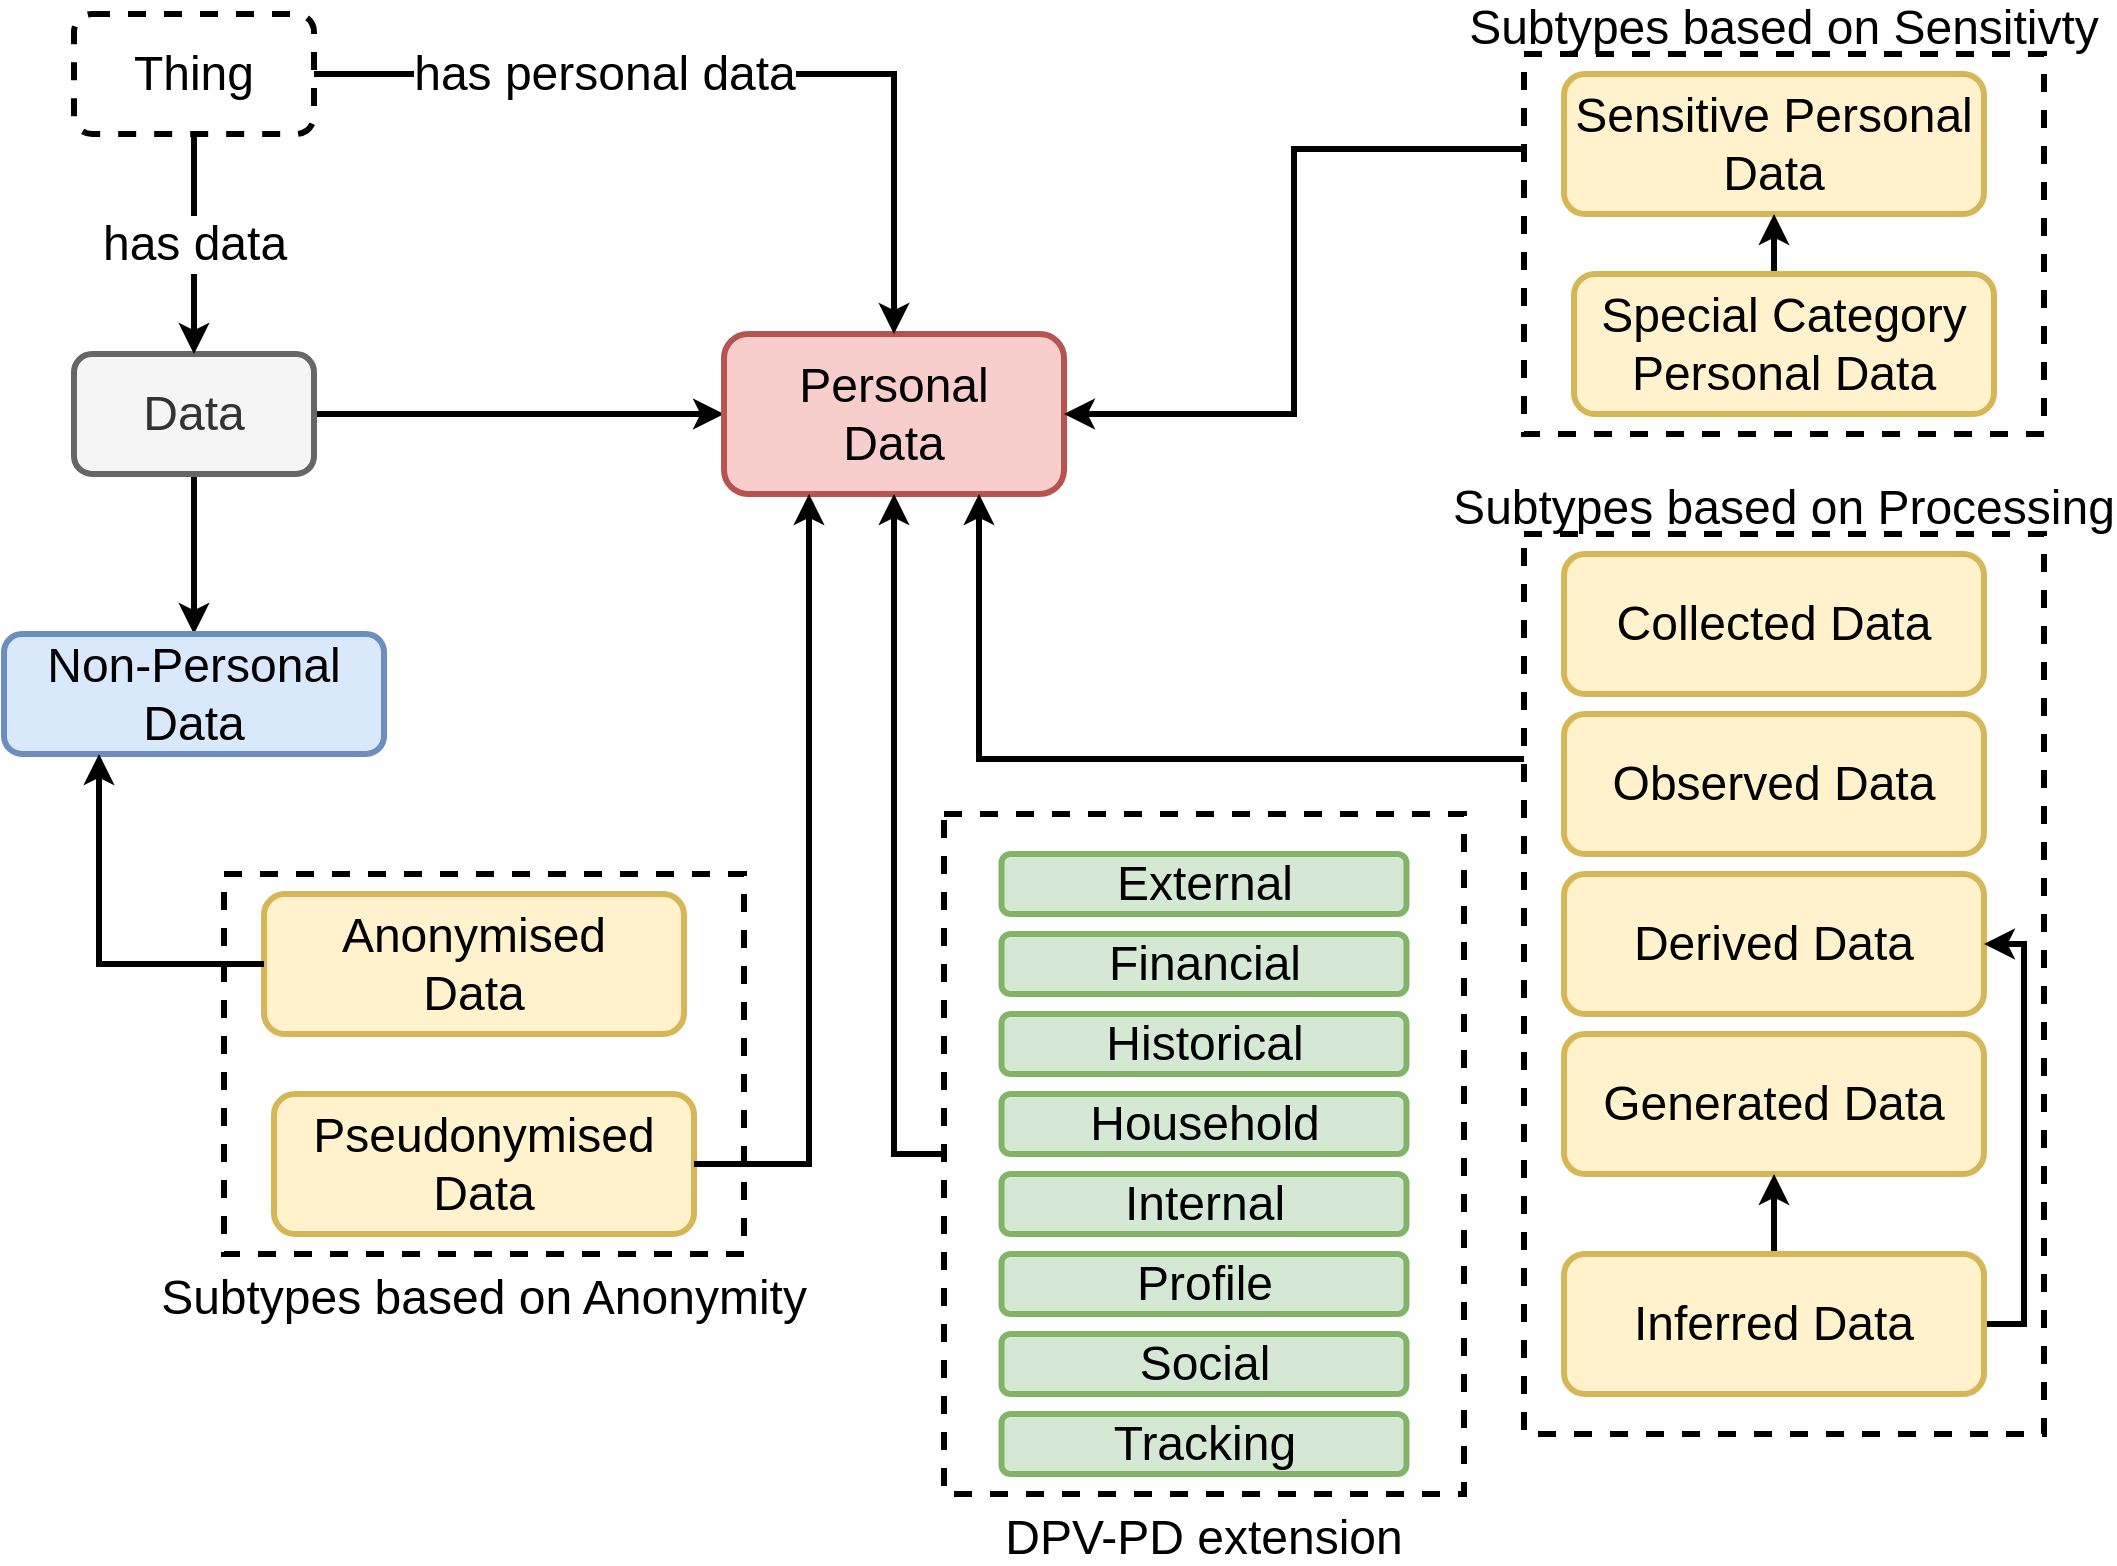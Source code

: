 <mxfile version="20.3.0" type="device"><diagram id="MCb1BaHmv-Wzf0Eb0gBr" name="Page-1"><mxGraphModel dx="1422" dy="862" grid="1" gridSize="10" guides="1" tooltips="1" connect="1" arrows="1" fold="1" page="1" pageScale="1" pageWidth="1169" pageHeight="827" math="0" shadow="0"><root><mxCell id="0"/><mxCell id="1" parent="0"/><mxCell id="iSbIiVIZvGPPzEn7hVxQ-3" value="" style="edgeStyle=orthogonalEdgeStyle;rounded=0;orthogonalLoop=1;jettySize=auto;html=1;fontSize=24;strokeWidth=3;" parent="1" source="iSbIiVIZvGPPzEn7hVxQ-1" edge="1"><mxGeometry relative="1" as="geometry"><mxPoint x="400" y="240" as="targetPoint"/></mxGeometry></mxCell><mxCell id="iSbIiVIZvGPPzEn7hVxQ-5" value="" style="edgeStyle=orthogonalEdgeStyle;rounded=0;orthogonalLoop=1;jettySize=auto;html=1;fontSize=24;strokeWidth=3;" parent="1" source="iSbIiVIZvGPPzEn7hVxQ-1" target="iSbIiVIZvGPPzEn7hVxQ-4" edge="1"><mxGeometry relative="1" as="geometry"/></mxCell><mxCell id="iSbIiVIZvGPPzEn7hVxQ-1" value="Data" style="rounded=1;whiteSpace=wrap;html=1;fontSize=24;fillColor=#f5f5f5;fontColor=#333333;strokeColor=#666666;strokeWidth=3;" parent="1" vertex="1"><mxGeometry x="75" y="210" width="120" height="60" as="geometry"/></mxCell><mxCell id="iSbIiVIZvGPPzEn7hVxQ-2" value="Personal&lt;br&gt;Data" style="whiteSpace=wrap;html=1;fontSize=24;rounded=1;fillColor=#f8cecc;strokeColor=#b85450;strokeWidth=3;" parent="1" vertex="1"><mxGeometry x="400" y="200" width="170" height="80" as="geometry"/></mxCell><mxCell id="iSbIiVIZvGPPzEn7hVxQ-4" value="Non-Personal Data" style="whiteSpace=wrap;html=1;fontSize=24;rounded=1;fillColor=#dae8fc;strokeColor=#6c8ebf;strokeWidth=3;" parent="1" vertex="1"><mxGeometry x="40" y="350" width="190" height="60" as="geometry"/></mxCell><mxCell id="iSbIiVIZvGPPzEn7hVxQ-9" style="edgeStyle=orthogonalEdgeStyle;rounded=0;orthogonalLoop=1;jettySize=auto;html=1;exitX=0;exitY=0.25;exitDx=0;exitDy=0;entryX=1;entryY=0.5;entryDx=0;entryDy=0;fontSize=24;strokeWidth=3;" parent="1" source="iSbIiVIZvGPPzEn7hVxQ-6" target="iSbIiVIZvGPPzEn7hVxQ-2" edge="1"><mxGeometry relative="1" as="geometry"/></mxCell><mxCell id="iSbIiVIZvGPPzEn7hVxQ-10" value="Subtypes based on Sensitivty" style="group;labelPosition=center;verticalLabelPosition=top;align=center;verticalAlign=bottom;fontSize=24;strokeWidth=3;" parent="1" vertex="1" connectable="0"><mxGeometry x="800" y="60" width="260" height="190" as="geometry"/></mxCell><mxCell id="iSbIiVIZvGPPzEn7hVxQ-6" value="" style="rounded=0;whiteSpace=wrap;html=1;fontSize=24;dashed=1;strokeWidth=3;" parent="iSbIiVIZvGPPzEn7hVxQ-10" vertex="1"><mxGeometry width="260" height="190" as="geometry"/></mxCell><mxCell id="iSbIiVIZvGPPzEn7hVxQ-7" value="Sensitive Personal Data" style="whiteSpace=wrap;html=1;fontSize=24;rounded=1;fillColor=#fff2cc;strokeColor=#d6b656;strokeWidth=3;" parent="iSbIiVIZvGPPzEn7hVxQ-10" vertex="1"><mxGeometry x="20" y="10" width="210" height="70" as="geometry"/></mxCell><mxCell id="iSbIiVIZvGPPzEn7hVxQ-24" style="edgeStyle=orthogonalEdgeStyle;rounded=0;orthogonalLoop=1;jettySize=auto;html=1;exitX=0.5;exitY=0;exitDx=0;exitDy=0;entryX=0.5;entryY=1;entryDx=0;entryDy=0;strokeWidth=3;fontSize=24;" parent="iSbIiVIZvGPPzEn7hVxQ-10" source="iSbIiVIZvGPPzEn7hVxQ-8" target="iSbIiVIZvGPPzEn7hVxQ-7" edge="1"><mxGeometry relative="1" as="geometry"/></mxCell><mxCell id="iSbIiVIZvGPPzEn7hVxQ-8" value="Special Category Personal Data" style="whiteSpace=wrap;html=1;fontSize=24;rounded=1;fillColor=#fff2cc;strokeColor=#d6b656;strokeWidth=3;" parent="iSbIiVIZvGPPzEn7hVxQ-10" vertex="1"><mxGeometry x="25" y="110" width="210" height="70" as="geometry"/></mxCell><mxCell id="iSbIiVIZvGPPzEn7hVxQ-11" value="Subtypes based on Anonymity" style="group;labelPosition=center;verticalLabelPosition=bottom;align=center;verticalAlign=top;fontSize=24;strokeWidth=3;" parent="1" vertex="1" connectable="0"><mxGeometry x="150" y="470" width="260" height="190" as="geometry"/></mxCell><mxCell id="iSbIiVIZvGPPzEn7hVxQ-12" value="" style="rounded=0;whiteSpace=wrap;html=1;fontSize=24;dashed=1;strokeWidth=3;" parent="iSbIiVIZvGPPzEn7hVxQ-11" vertex="1"><mxGeometry width="260" height="190" as="geometry"/></mxCell><mxCell id="iSbIiVIZvGPPzEn7hVxQ-13" value="Anonymised&lt;br&gt;Data" style="whiteSpace=wrap;html=1;fontSize=24;rounded=1;fillColor=#fff2cc;strokeColor=#d6b656;strokeWidth=3;" parent="iSbIiVIZvGPPzEn7hVxQ-11" vertex="1"><mxGeometry x="20" y="10" width="210" height="70" as="geometry"/></mxCell><mxCell id="iSbIiVIZvGPPzEn7hVxQ-14" value="Pseudonymised&lt;br&gt;Data" style="whiteSpace=wrap;html=1;fontSize=24;rounded=1;fillColor=#fff2cc;strokeColor=#d6b656;strokeWidth=3;" parent="iSbIiVIZvGPPzEn7hVxQ-11" vertex="1"><mxGeometry x="25" y="110" width="210" height="70" as="geometry"/></mxCell><mxCell id="iSbIiVIZvGPPzEn7hVxQ-20" value="has data" style="edgeStyle=orthogonalEdgeStyle;rounded=0;orthogonalLoop=1;jettySize=auto;html=1;exitX=0.5;exitY=1;exitDx=0;exitDy=0;entryX=0.5;entryY=0;entryDx=0;entryDy=0;fontSize=24;strokeWidth=3;" parent="1" source="iSbIiVIZvGPPzEn7hVxQ-19" target="iSbIiVIZvGPPzEn7hVxQ-1" edge="1"><mxGeometry relative="1" as="geometry"/></mxCell><mxCell id="iSbIiVIZvGPPzEn7hVxQ-21" value="has personal data" style="edgeStyle=orthogonalEdgeStyle;rounded=0;orthogonalLoop=1;jettySize=auto;html=1;exitX=1;exitY=0.5;exitDx=0;exitDy=0;entryX=0.5;entryY=0;entryDx=0;entryDy=0;fontSize=24;strokeWidth=3;" parent="1" source="iSbIiVIZvGPPzEn7hVxQ-19" target="iSbIiVIZvGPPzEn7hVxQ-2" edge="1"><mxGeometry x="-0.309" relative="1" as="geometry"><mxPoint as="offset"/></mxGeometry></mxCell><mxCell id="iSbIiVIZvGPPzEn7hVxQ-19" value="Thing" style="rounded=1;whiteSpace=wrap;html=1;dashed=1;fontSize=24;strokeWidth=3;" parent="1" vertex="1"><mxGeometry x="75" y="40" width="120" height="60" as="geometry"/></mxCell><mxCell id="iSbIiVIZvGPPzEn7hVxQ-22" style="edgeStyle=orthogonalEdgeStyle;rounded=0;orthogonalLoop=1;jettySize=auto;html=1;exitX=0;exitY=0.5;exitDx=0;exitDy=0;entryX=0.25;entryY=1;entryDx=0;entryDy=0;strokeWidth=3;fontSize=24;" parent="1" source="iSbIiVIZvGPPzEn7hVxQ-13" target="iSbIiVIZvGPPzEn7hVxQ-4" edge="1"><mxGeometry relative="1" as="geometry"/></mxCell><mxCell id="iSbIiVIZvGPPzEn7hVxQ-23" style="edgeStyle=orthogonalEdgeStyle;rounded=0;orthogonalLoop=1;jettySize=auto;html=1;exitX=1;exitY=0.5;exitDx=0;exitDy=0;entryX=0.25;entryY=1;entryDx=0;entryDy=0;strokeWidth=3;fontSize=24;" parent="1" source="iSbIiVIZvGPPzEn7hVxQ-14" target="iSbIiVIZvGPPzEn7hVxQ-2" edge="1"><mxGeometry relative="1" as="geometry"/></mxCell><mxCell id="iSbIiVIZvGPPzEn7hVxQ-30" value="Subtypes based on Processing" style="group;fontSize=24;labelPosition=center;verticalLabelPosition=top;align=center;verticalAlign=bottom;" parent="1" vertex="1" connectable="0"><mxGeometry x="800" y="300" width="260" height="450" as="geometry"/></mxCell><mxCell id="iSbIiVIZvGPPzEn7hVxQ-16" value="" style="rounded=0;whiteSpace=wrap;html=1;fontSize=24;dashed=1;strokeWidth=3;" parent="iSbIiVIZvGPPzEn7hVxQ-30" vertex="1"><mxGeometry width="260" height="450" as="geometry"/></mxCell><mxCell id="iSbIiVIZvGPPzEn7hVxQ-17" value="Collected Data" style="whiteSpace=wrap;html=1;fontSize=24;rounded=1;fillColor=#fff2cc;strokeColor=#d6b656;strokeWidth=3;" parent="iSbIiVIZvGPPzEn7hVxQ-30" vertex="1"><mxGeometry x="20" y="10" width="210" height="70" as="geometry"/></mxCell><mxCell id="iSbIiVIZvGPPzEn7hVxQ-18" value="Observed Data" style="whiteSpace=wrap;html=1;fontSize=24;rounded=1;fillColor=#fff2cc;strokeColor=#d6b656;strokeWidth=3;" parent="iSbIiVIZvGPPzEn7hVxQ-30" vertex="1"><mxGeometry x="20" y="90" width="210" height="70" as="geometry"/></mxCell><mxCell id="iSbIiVIZvGPPzEn7hVxQ-25" value="Derived Data" style="whiteSpace=wrap;html=1;fontSize=24;rounded=1;fillColor=#fff2cc;strokeColor=#d6b656;strokeWidth=3;" parent="iSbIiVIZvGPPzEn7hVxQ-30" vertex="1"><mxGeometry x="20" y="170" width="210" height="70" as="geometry"/></mxCell><mxCell id="iSbIiVIZvGPPzEn7hVxQ-26" value="Generated Data" style="whiteSpace=wrap;html=1;fontSize=24;rounded=1;fillColor=#fff2cc;strokeColor=#d6b656;strokeWidth=3;" parent="iSbIiVIZvGPPzEn7hVxQ-30" vertex="1"><mxGeometry x="20" y="250" width="210" height="70" as="geometry"/></mxCell><mxCell id="iSbIiVIZvGPPzEn7hVxQ-28" style="edgeStyle=orthogonalEdgeStyle;rounded=0;orthogonalLoop=1;jettySize=auto;html=1;exitX=0.5;exitY=0;exitDx=0;exitDy=0;entryX=0.5;entryY=1;entryDx=0;entryDy=0;strokeWidth=3;fontSize=24;" parent="iSbIiVIZvGPPzEn7hVxQ-30" source="iSbIiVIZvGPPzEn7hVxQ-27" target="iSbIiVIZvGPPzEn7hVxQ-26" edge="1"><mxGeometry relative="1" as="geometry"/></mxCell><mxCell id="iSbIiVIZvGPPzEn7hVxQ-29" style="edgeStyle=orthogonalEdgeStyle;rounded=0;orthogonalLoop=1;jettySize=auto;html=1;exitX=1;exitY=0.5;exitDx=0;exitDy=0;entryX=1;entryY=0.5;entryDx=0;entryDy=0;strokeWidth=3;fontSize=24;" parent="iSbIiVIZvGPPzEn7hVxQ-30" source="iSbIiVIZvGPPzEn7hVxQ-27" target="iSbIiVIZvGPPzEn7hVxQ-25" edge="1"><mxGeometry relative="1" as="geometry"/></mxCell><mxCell id="iSbIiVIZvGPPzEn7hVxQ-27" value="Inferred Data" style="whiteSpace=wrap;html=1;fontSize=24;rounded=1;fillColor=#fff2cc;strokeColor=#d6b656;strokeWidth=3;" parent="iSbIiVIZvGPPzEn7hVxQ-30" vertex="1"><mxGeometry x="20" y="360" width="210" height="70" as="geometry"/></mxCell><mxCell id="iSbIiVIZvGPPzEn7hVxQ-32" style="edgeStyle=orthogonalEdgeStyle;rounded=0;orthogonalLoop=1;jettySize=auto;html=1;exitX=0;exitY=0.25;exitDx=0;exitDy=0;entryX=0.75;entryY=1;entryDx=0;entryDy=0;strokeWidth=3;fontSize=24;" parent="1" source="iSbIiVIZvGPPzEn7hVxQ-16" target="iSbIiVIZvGPPzEn7hVxQ-2" edge="1"><mxGeometry relative="1" as="geometry"/></mxCell><mxCell id="eiseFXCVlvxcVcLxLVmV-13" value="DPV-PD extension" style="group;labelPosition=center;verticalLabelPosition=bottom;align=center;verticalAlign=top;fontSize=24;" parent="1" vertex="1" connectable="0"><mxGeometry x="510" y="440" width="260" height="340" as="geometry"/></mxCell><mxCell id="eiseFXCVlvxcVcLxLVmV-2" value="" style="rounded=0;whiteSpace=wrap;html=1;fontSize=24;dashed=1;strokeWidth=3;" parent="eiseFXCVlvxcVcLxLVmV-13" vertex="1"><mxGeometry width="260" height="340" as="geometry"/></mxCell><mxCell id="eiseFXCVlvxcVcLxLVmV-3" value="External" style="whiteSpace=wrap;html=1;fontSize=24;rounded=1;fillColor=#d5e8d4;strokeColor=#82b366;strokeWidth=3;" parent="eiseFXCVlvxcVcLxLVmV-13" vertex="1"><mxGeometry x="28.75" y="20" width="202.5" height="30" as="geometry"/></mxCell><mxCell id="eiseFXCVlvxcVcLxLVmV-6" value="Financial" style="whiteSpace=wrap;html=1;fontSize=24;rounded=1;fillColor=#d5e8d4;strokeColor=#82b366;strokeWidth=3;" parent="eiseFXCVlvxcVcLxLVmV-13" vertex="1"><mxGeometry x="28.75" y="60" width="202.5" height="30" as="geometry"/></mxCell><mxCell id="eiseFXCVlvxcVcLxLVmV-7" value="Historical" style="whiteSpace=wrap;html=1;fontSize=24;rounded=1;fillColor=#d5e8d4;strokeColor=#82b366;strokeWidth=3;" parent="eiseFXCVlvxcVcLxLVmV-13" vertex="1"><mxGeometry x="28.75" y="100" width="202.5" height="30" as="geometry"/></mxCell><mxCell id="eiseFXCVlvxcVcLxLVmV-8" value="Household" style="whiteSpace=wrap;html=1;fontSize=24;rounded=1;fillColor=#d5e8d4;strokeColor=#82b366;strokeWidth=3;" parent="eiseFXCVlvxcVcLxLVmV-13" vertex="1"><mxGeometry x="28.75" y="140" width="202.5" height="30" as="geometry"/></mxCell><mxCell id="eiseFXCVlvxcVcLxLVmV-9" value="Internal&lt;span style=&quot;color: rgba(0, 0, 0, 0); font-family: monospace; font-size: 0px; text-align: start;&quot;&gt;%3CmxGraphModel%3E%3Croot%3E%3CmxCell%20id%3D%220%22%2F%3E%3CmxCell%20id%3D%221%22%20parent%3D%220%22%2F%3E%3CmxCell%20id%3D%222%22%20value%3D%22External%22%20style%3D%22whiteSpace%3Dwrap%3Bhtml%3D1%3BfontSize%3D24%3Brounded%3D1%3BfillColor%3D%23d5e8d4%3BstrokeColor%3D%2382b366%3BstrokeWidth%3D3%3B%22%20vertex%3D%221%22%20parent%3D%221%22%3E%3CmxGeometry%20x%3D%22538.75%22%20y%3D%22460%22%20width%3D%22202.5%22%20height%3D%2230%22%20as%3D%22geometry%22%2F%3E%3C%2FmxCell%3E%3C%2Froot%3E%3C%2FmxGraphModel%3E&lt;/span&gt;" style="whiteSpace=wrap;html=1;fontSize=24;rounded=1;fillColor=#d5e8d4;strokeColor=#82b366;strokeWidth=3;" parent="eiseFXCVlvxcVcLxLVmV-13" vertex="1"><mxGeometry x="28.75" y="180" width="202.5" height="30" as="geometry"/></mxCell><mxCell id="eiseFXCVlvxcVcLxLVmV-10" value="Profile" style="whiteSpace=wrap;html=1;fontSize=24;rounded=1;fillColor=#d5e8d4;strokeColor=#82b366;strokeWidth=3;" parent="eiseFXCVlvxcVcLxLVmV-13" vertex="1"><mxGeometry x="28.75" y="220" width="202.5" height="30" as="geometry"/></mxCell><mxCell id="eiseFXCVlvxcVcLxLVmV-11" value="Social&lt;span style=&quot;color: rgba(0, 0, 0, 0); font-family: monospace; font-size: 0px; text-align: start;&quot;&gt;%3CmxGraphModel%3E%3Croot%3E%3CmxCell%20id%3D%220%22%2F%3E%3CmxCell%20id%3D%221%22%20parent%3D%220%22%2F%3E%3CmxCell%20id%3D%222%22%20value%3D%22External%22%20style%3D%22whiteSpace%3Dwrap%3Bhtml%3D1%3BfontSize%3D24%3Brounded%3D1%3BfillColor%3D%23d5e8d4%3BstrokeColor%3D%2382b366%3BstrokeWidth%3D3%3B%22%20vertex%3D%221%22%20parent%3D%221%22%3E%3CmxGeometry%20x%3D%22538.75%22%20y%3D%22460%22%20width%3D%22202.5%22%20height%3D%2230%22%20as%3D%22geometry%22%2F%3E%3C%2FmxCell%3E%3C%2Froot%3E%3C%2FmxGraphModel%3E&lt;/span&gt;" style="whiteSpace=wrap;html=1;fontSize=24;rounded=1;fillColor=#d5e8d4;strokeColor=#82b366;strokeWidth=3;" parent="eiseFXCVlvxcVcLxLVmV-13" vertex="1"><mxGeometry x="28.75" y="260" width="202.5" height="30" as="geometry"/></mxCell><mxCell id="eiseFXCVlvxcVcLxLVmV-12" value="Tracking" style="whiteSpace=wrap;html=1;fontSize=24;rounded=1;fillColor=#d5e8d4;strokeColor=#82b366;strokeWidth=3;" parent="eiseFXCVlvxcVcLxLVmV-13" vertex="1"><mxGeometry x="28.75" y="300" width="202.5" height="30" as="geometry"/></mxCell><mxCell id="eiseFXCVlvxcVcLxLVmV-14" style="edgeStyle=orthogonalEdgeStyle;rounded=0;orthogonalLoop=1;jettySize=auto;html=1;exitX=0;exitY=0.5;exitDx=0;exitDy=0;fontSize=24;strokeWidth=3;" parent="1" source="eiseFXCVlvxcVcLxLVmV-2" target="iSbIiVIZvGPPzEn7hVxQ-2" edge="1"><mxGeometry relative="1" as="geometry"/></mxCell></root></mxGraphModel></diagram></mxfile>